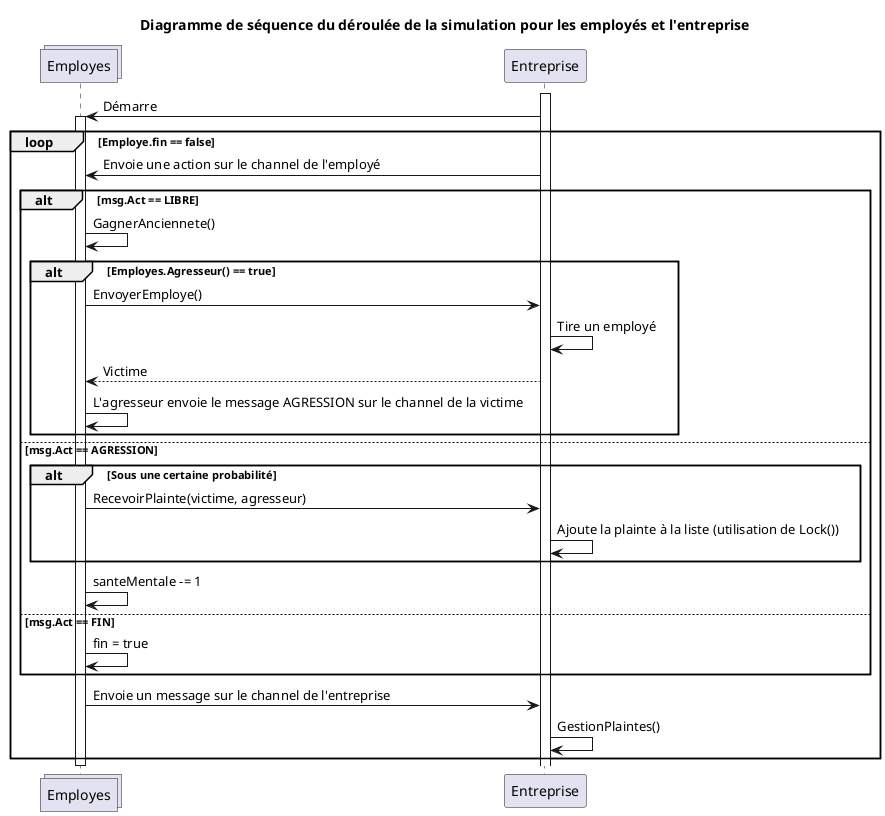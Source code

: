 @startuml Diagramme de séquence du déroulée de la simulation pour les employés et l'entreprise

title Diagramme de séquence du déroulée de la simulation pour les employés et l'entreprise

collections Employes

activate Entreprise

Entreprise -> Employes : Démarre

activate Employes

loop Employe.fin == false
    Entreprise -> Employes : Envoie une action sur le channel de l'employé
    alt msg.Act == LIBRE
        Employes -> Employes : GagnerAnciennete()
        alt Employes.Agresseur() == true
            Employes -> Entreprise : EnvoyerEmploye()
            Entreprise -> Entreprise : Tire un employé
            Entreprise --> Employes : Victime
            Employes -> Employes : L'agresseur envoie le message AGRESSION sur le channel de la victime
        end alt
        ' alt Employes dans Entreprise.formation
        '     Employes -> Employes : Employes.seFormer()
        ' end alt
        ' alt Sous une certaine probabilité
        '     Employes -> Employes : Employes.avoirEnfant()
        ' end alt
        ' alt A eu un enfant et est une femme et sous une certaine probabilité
        '     Employes -> Employes : Employes.poserDemissionMaternite()
        ' end alt
        ' alt Employes.ancienneté > 43
        '     Employes -> Employes : Employes.partirRetraite()
        ' end alt
        ' alt Sous une certaine probabilité
        '     Employes -> Employes : Employes.poserDemission()
        ' end alt
    else msg.Act == AGRESSION
        alt Sous une certaine probabilité
            Employes -> Entreprise : RecevoirPlainte(victime, agresseur)
            Entreprise -> Entreprise : Ajoute la plainte à la liste (utilisation de Lock())
        end alt
        Employes -> Employes : santeMentale -= 1
        ' alt Employes.santeMentale < 0
        '     Employes -> Employes : Employes.partirDepression()
        ' end alt
    else msg.Act == FIN
        Employes -> Employes : fin = true
    end alt
    Employes -> Entreprise : Envoie un message sur le channel de l'entreprise
    Entreprise -> Entreprise : GestionPlaintes()

end loop

deactivate Employes

@enduml